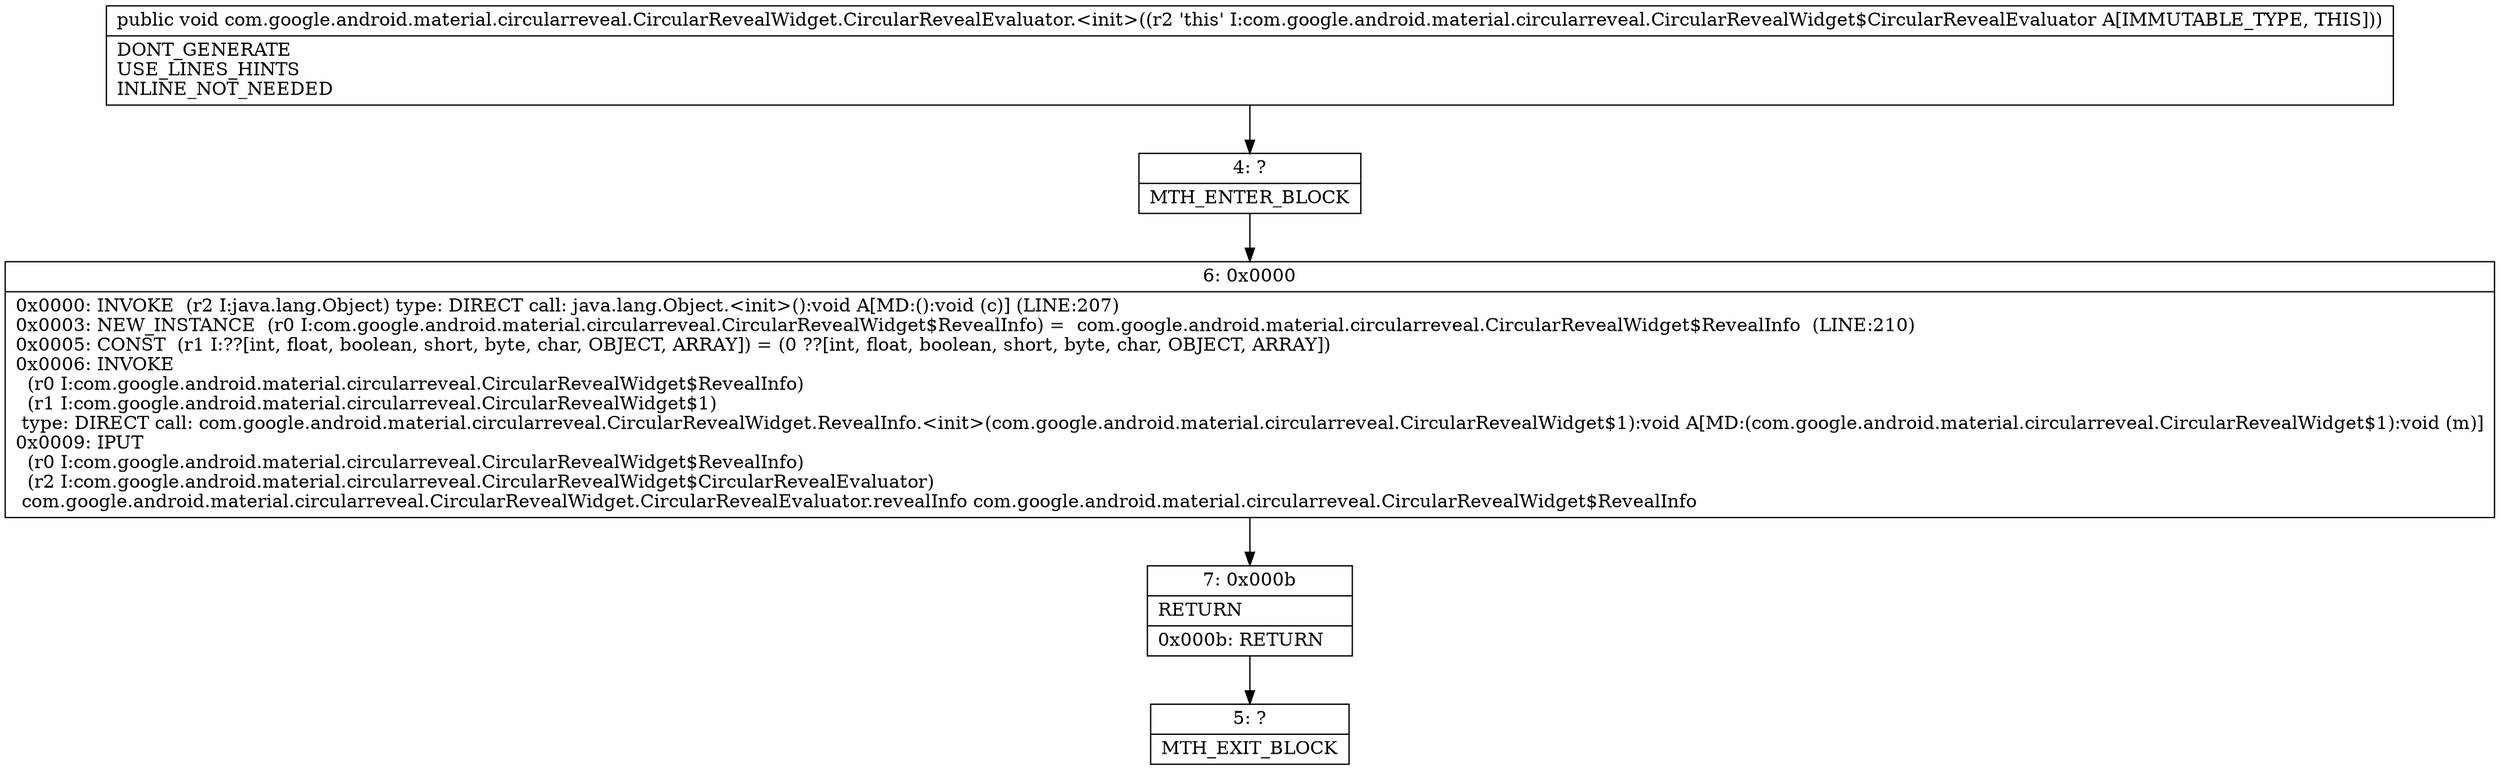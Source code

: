 digraph "CFG forcom.google.android.material.circularreveal.CircularRevealWidget.CircularRevealEvaluator.\<init\>()V" {
Node_4 [shape=record,label="{4\:\ ?|MTH_ENTER_BLOCK\l}"];
Node_6 [shape=record,label="{6\:\ 0x0000|0x0000: INVOKE  (r2 I:java.lang.Object) type: DIRECT call: java.lang.Object.\<init\>():void A[MD:():void (c)] (LINE:207)\l0x0003: NEW_INSTANCE  (r0 I:com.google.android.material.circularreveal.CircularRevealWidget$RevealInfo) =  com.google.android.material.circularreveal.CircularRevealWidget$RevealInfo  (LINE:210)\l0x0005: CONST  (r1 I:??[int, float, boolean, short, byte, char, OBJECT, ARRAY]) = (0 ??[int, float, boolean, short, byte, char, OBJECT, ARRAY]) \l0x0006: INVOKE  \l  (r0 I:com.google.android.material.circularreveal.CircularRevealWidget$RevealInfo)\l  (r1 I:com.google.android.material.circularreveal.CircularRevealWidget$1)\l type: DIRECT call: com.google.android.material.circularreveal.CircularRevealWidget.RevealInfo.\<init\>(com.google.android.material.circularreveal.CircularRevealWidget$1):void A[MD:(com.google.android.material.circularreveal.CircularRevealWidget$1):void (m)]\l0x0009: IPUT  \l  (r0 I:com.google.android.material.circularreveal.CircularRevealWidget$RevealInfo)\l  (r2 I:com.google.android.material.circularreveal.CircularRevealWidget$CircularRevealEvaluator)\l com.google.android.material.circularreveal.CircularRevealWidget.CircularRevealEvaluator.revealInfo com.google.android.material.circularreveal.CircularRevealWidget$RevealInfo \l}"];
Node_7 [shape=record,label="{7\:\ 0x000b|RETURN\l|0x000b: RETURN   \l}"];
Node_5 [shape=record,label="{5\:\ ?|MTH_EXIT_BLOCK\l}"];
MethodNode[shape=record,label="{public void com.google.android.material.circularreveal.CircularRevealWidget.CircularRevealEvaluator.\<init\>((r2 'this' I:com.google.android.material.circularreveal.CircularRevealWidget$CircularRevealEvaluator A[IMMUTABLE_TYPE, THIS]))  | DONT_GENERATE\lUSE_LINES_HINTS\lINLINE_NOT_NEEDED\l}"];
MethodNode -> Node_4;Node_4 -> Node_6;
Node_6 -> Node_7;
Node_7 -> Node_5;
}

